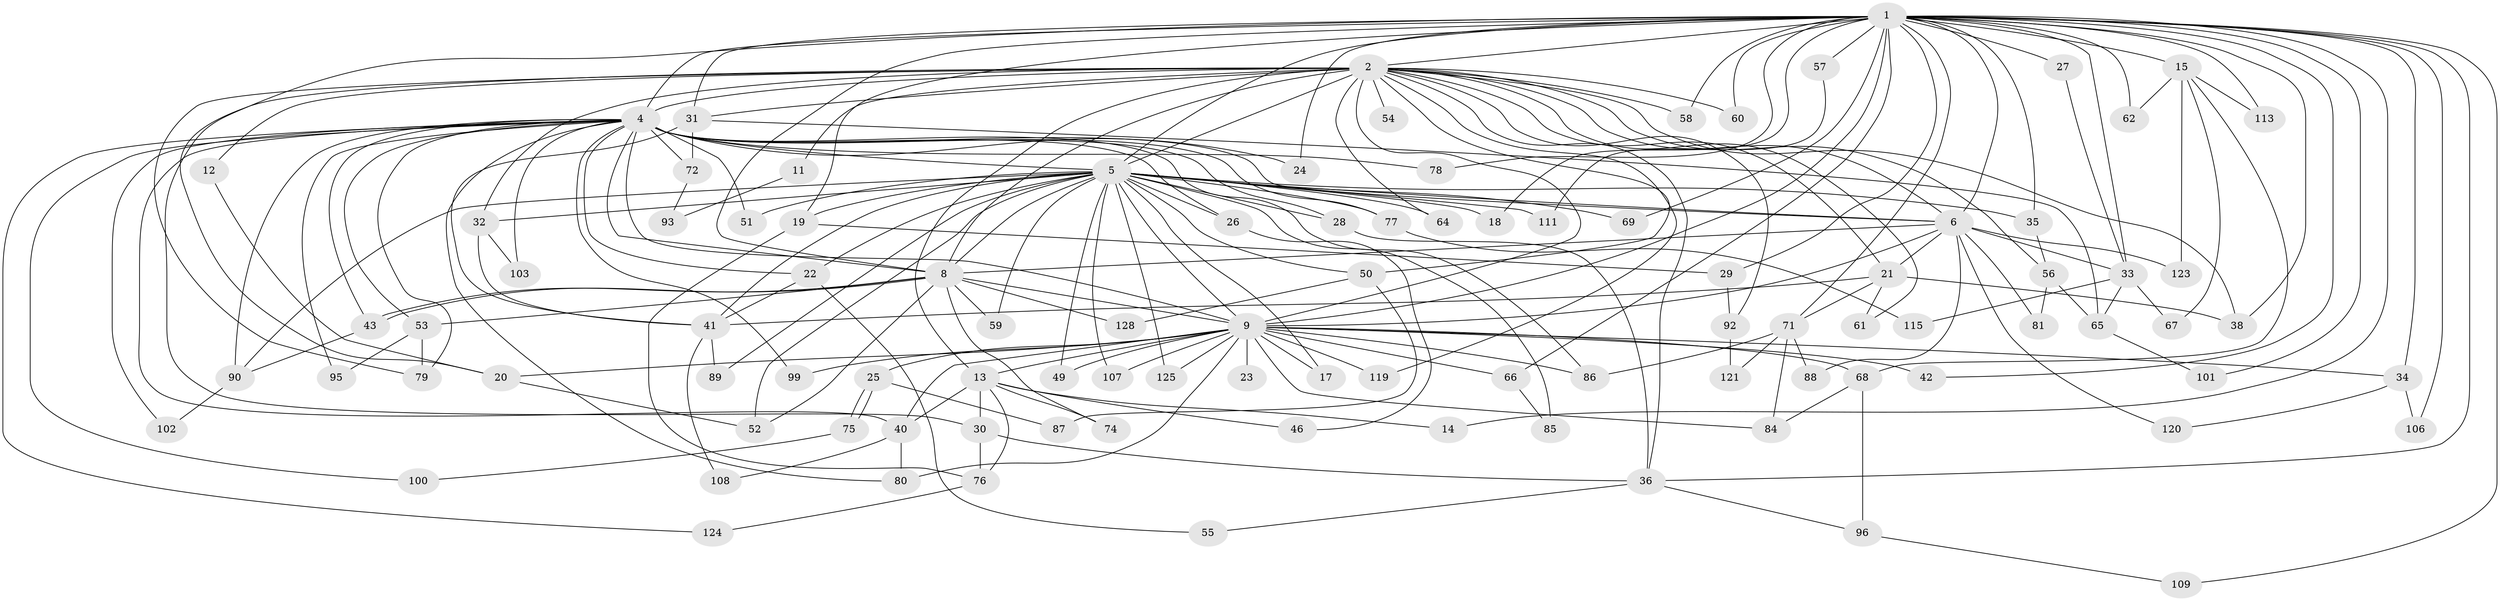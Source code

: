 // Generated by graph-tools (version 1.1) at 2025/51/02/27/25 19:51:46]
// undirected, 98 vertices, 213 edges
graph export_dot {
graph [start="1"]
  node [color=gray90,style=filled];
  1 [super="+7"];
  2 [super="+3"];
  4 [super="+104"];
  5 [super="+91"];
  6 [super="+112"];
  8 [super="+63"];
  9 [super="+10"];
  11;
  12;
  13 [super="+16"];
  14;
  15;
  17;
  18;
  19;
  20 [super="+122"];
  21 [super="+70"];
  22 [super="+44"];
  23;
  24;
  25 [super="+39"];
  26 [super="+37"];
  27;
  28 [super="+116"];
  29 [super="+83"];
  30 [super="+45"];
  31 [super="+47"];
  32;
  33 [super="+48"];
  34;
  35;
  36 [super="+127"];
  38;
  40 [super="+73"];
  41 [super="+105"];
  42;
  43 [super="+94"];
  46;
  49;
  50;
  51;
  52;
  53;
  54;
  55;
  56 [super="+118"];
  57;
  58;
  59;
  60;
  61;
  62;
  64;
  65;
  66;
  67;
  68 [super="+82"];
  69;
  71 [super="+126"];
  72;
  74;
  75;
  76 [super="+98"];
  77;
  78;
  79;
  80 [super="+114"];
  81;
  84 [super="+97"];
  85 [super="+117"];
  86;
  87;
  88;
  89;
  90 [super="+110"];
  92;
  93;
  95;
  96;
  99;
  100;
  101;
  102;
  103;
  106;
  107;
  108;
  109;
  111;
  113;
  115;
  119;
  120;
  121;
  123;
  124;
  125;
  128;
  1 -- 2 [weight=4];
  1 -- 4 [weight=2];
  1 -- 5 [weight=2];
  1 -- 6 [weight=2];
  1 -- 8 [weight=2];
  1 -- 9 [weight=4];
  1 -- 14;
  1 -- 18;
  1 -- 24;
  1 -- 29 [weight=2];
  1 -- 35;
  1 -- 38;
  1 -- 57 [weight=2];
  1 -- 60;
  1 -- 66;
  1 -- 71;
  1 -- 78;
  1 -- 106;
  1 -- 69;
  1 -- 15;
  1 -- 19;
  1 -- 27;
  1 -- 30;
  1 -- 31;
  1 -- 33;
  1 -- 34;
  1 -- 36;
  1 -- 101;
  1 -- 42;
  1 -- 109;
  1 -- 113;
  1 -- 58;
  1 -- 62;
  2 -- 4 [weight=2];
  2 -- 5 [weight=2];
  2 -- 6 [weight=2];
  2 -- 8 [weight=2];
  2 -- 9 [weight=4];
  2 -- 20;
  2 -- 21;
  2 -- 31;
  2 -- 32;
  2 -- 54 [weight=2];
  2 -- 56;
  2 -- 60;
  2 -- 61;
  2 -- 79;
  2 -- 92;
  2 -- 64;
  2 -- 11;
  2 -- 12;
  2 -- 38;
  2 -- 50;
  2 -- 119;
  2 -- 58;
  2 -- 36;
  2 -- 13;
  4 -- 5;
  4 -- 6;
  4 -- 8;
  4 -- 9 [weight=2];
  4 -- 22;
  4 -- 24;
  4 -- 26;
  4 -- 28;
  4 -- 40;
  4 -- 51;
  4 -- 53;
  4 -- 72;
  4 -- 77;
  4 -- 78;
  4 -- 86;
  4 -- 90;
  4 -- 95;
  4 -- 99;
  4 -- 100;
  4 -- 102;
  4 -- 103;
  4 -- 124;
  4 -- 79;
  4 -- 80;
  4 -- 43;
  5 -- 6;
  5 -- 8 [weight=2];
  5 -- 9 [weight=2];
  5 -- 17;
  5 -- 18;
  5 -- 19;
  5 -- 22;
  5 -- 26 [weight=2];
  5 -- 28;
  5 -- 32;
  5 -- 35;
  5 -- 41;
  5 -- 49;
  5 -- 50;
  5 -- 51;
  5 -- 59;
  5 -- 64;
  5 -- 69;
  5 -- 77;
  5 -- 85 [weight=2];
  5 -- 89;
  5 -- 90;
  5 -- 107;
  5 -- 111;
  5 -- 125;
  5 -- 52;
  6 -- 8;
  6 -- 9 [weight=3];
  6 -- 21;
  6 -- 33;
  6 -- 81;
  6 -- 88;
  6 -- 120;
  6 -- 123;
  8 -- 9 [weight=2];
  8 -- 43;
  8 -- 43;
  8 -- 52;
  8 -- 53;
  8 -- 59;
  8 -- 74;
  8 -- 128;
  9 -- 13 [weight=2];
  9 -- 23 [weight=2];
  9 -- 66;
  9 -- 84;
  9 -- 107;
  9 -- 68 [weight=2];
  9 -- 80;
  9 -- 17;
  9 -- 20;
  9 -- 86;
  9 -- 25 [weight=2];
  9 -- 34;
  9 -- 99;
  9 -- 42;
  9 -- 49;
  9 -- 119;
  9 -- 125;
  9 -- 40;
  11 -- 93;
  12 -- 20;
  13 -- 14;
  13 -- 30;
  13 -- 40;
  13 -- 76;
  13 -- 74;
  13 -- 46;
  15 -- 62;
  15 -- 67;
  15 -- 68;
  15 -- 113;
  15 -- 123;
  19 -- 29;
  19 -- 76;
  20 -- 52;
  21 -- 41;
  21 -- 61;
  21 -- 71;
  21 -- 38;
  22 -- 41;
  22 -- 55;
  25 -- 75;
  25 -- 75;
  25 -- 87;
  26 -- 46;
  27 -- 33;
  28 -- 36;
  29 -- 92;
  30 -- 36;
  30 -- 76;
  31 -- 72;
  31 -- 65;
  31 -- 41;
  32 -- 103;
  32 -- 41;
  33 -- 67;
  33 -- 115;
  33 -- 65;
  34 -- 106;
  34 -- 120;
  35 -- 56;
  36 -- 55;
  36 -- 96;
  40 -- 80;
  40 -- 108;
  41 -- 89;
  41 -- 108;
  43 -- 90;
  50 -- 87;
  50 -- 128;
  53 -- 79;
  53 -- 95;
  56 -- 81;
  56 -- 65;
  57 -- 111;
  65 -- 101;
  66 -- 85;
  68 -- 96;
  68 -- 84;
  71 -- 84;
  71 -- 88;
  71 -- 121;
  71 -- 86;
  72 -- 93;
  75 -- 100;
  76 -- 124;
  77 -- 115;
  90 -- 102;
  92 -- 121;
  96 -- 109;
}
